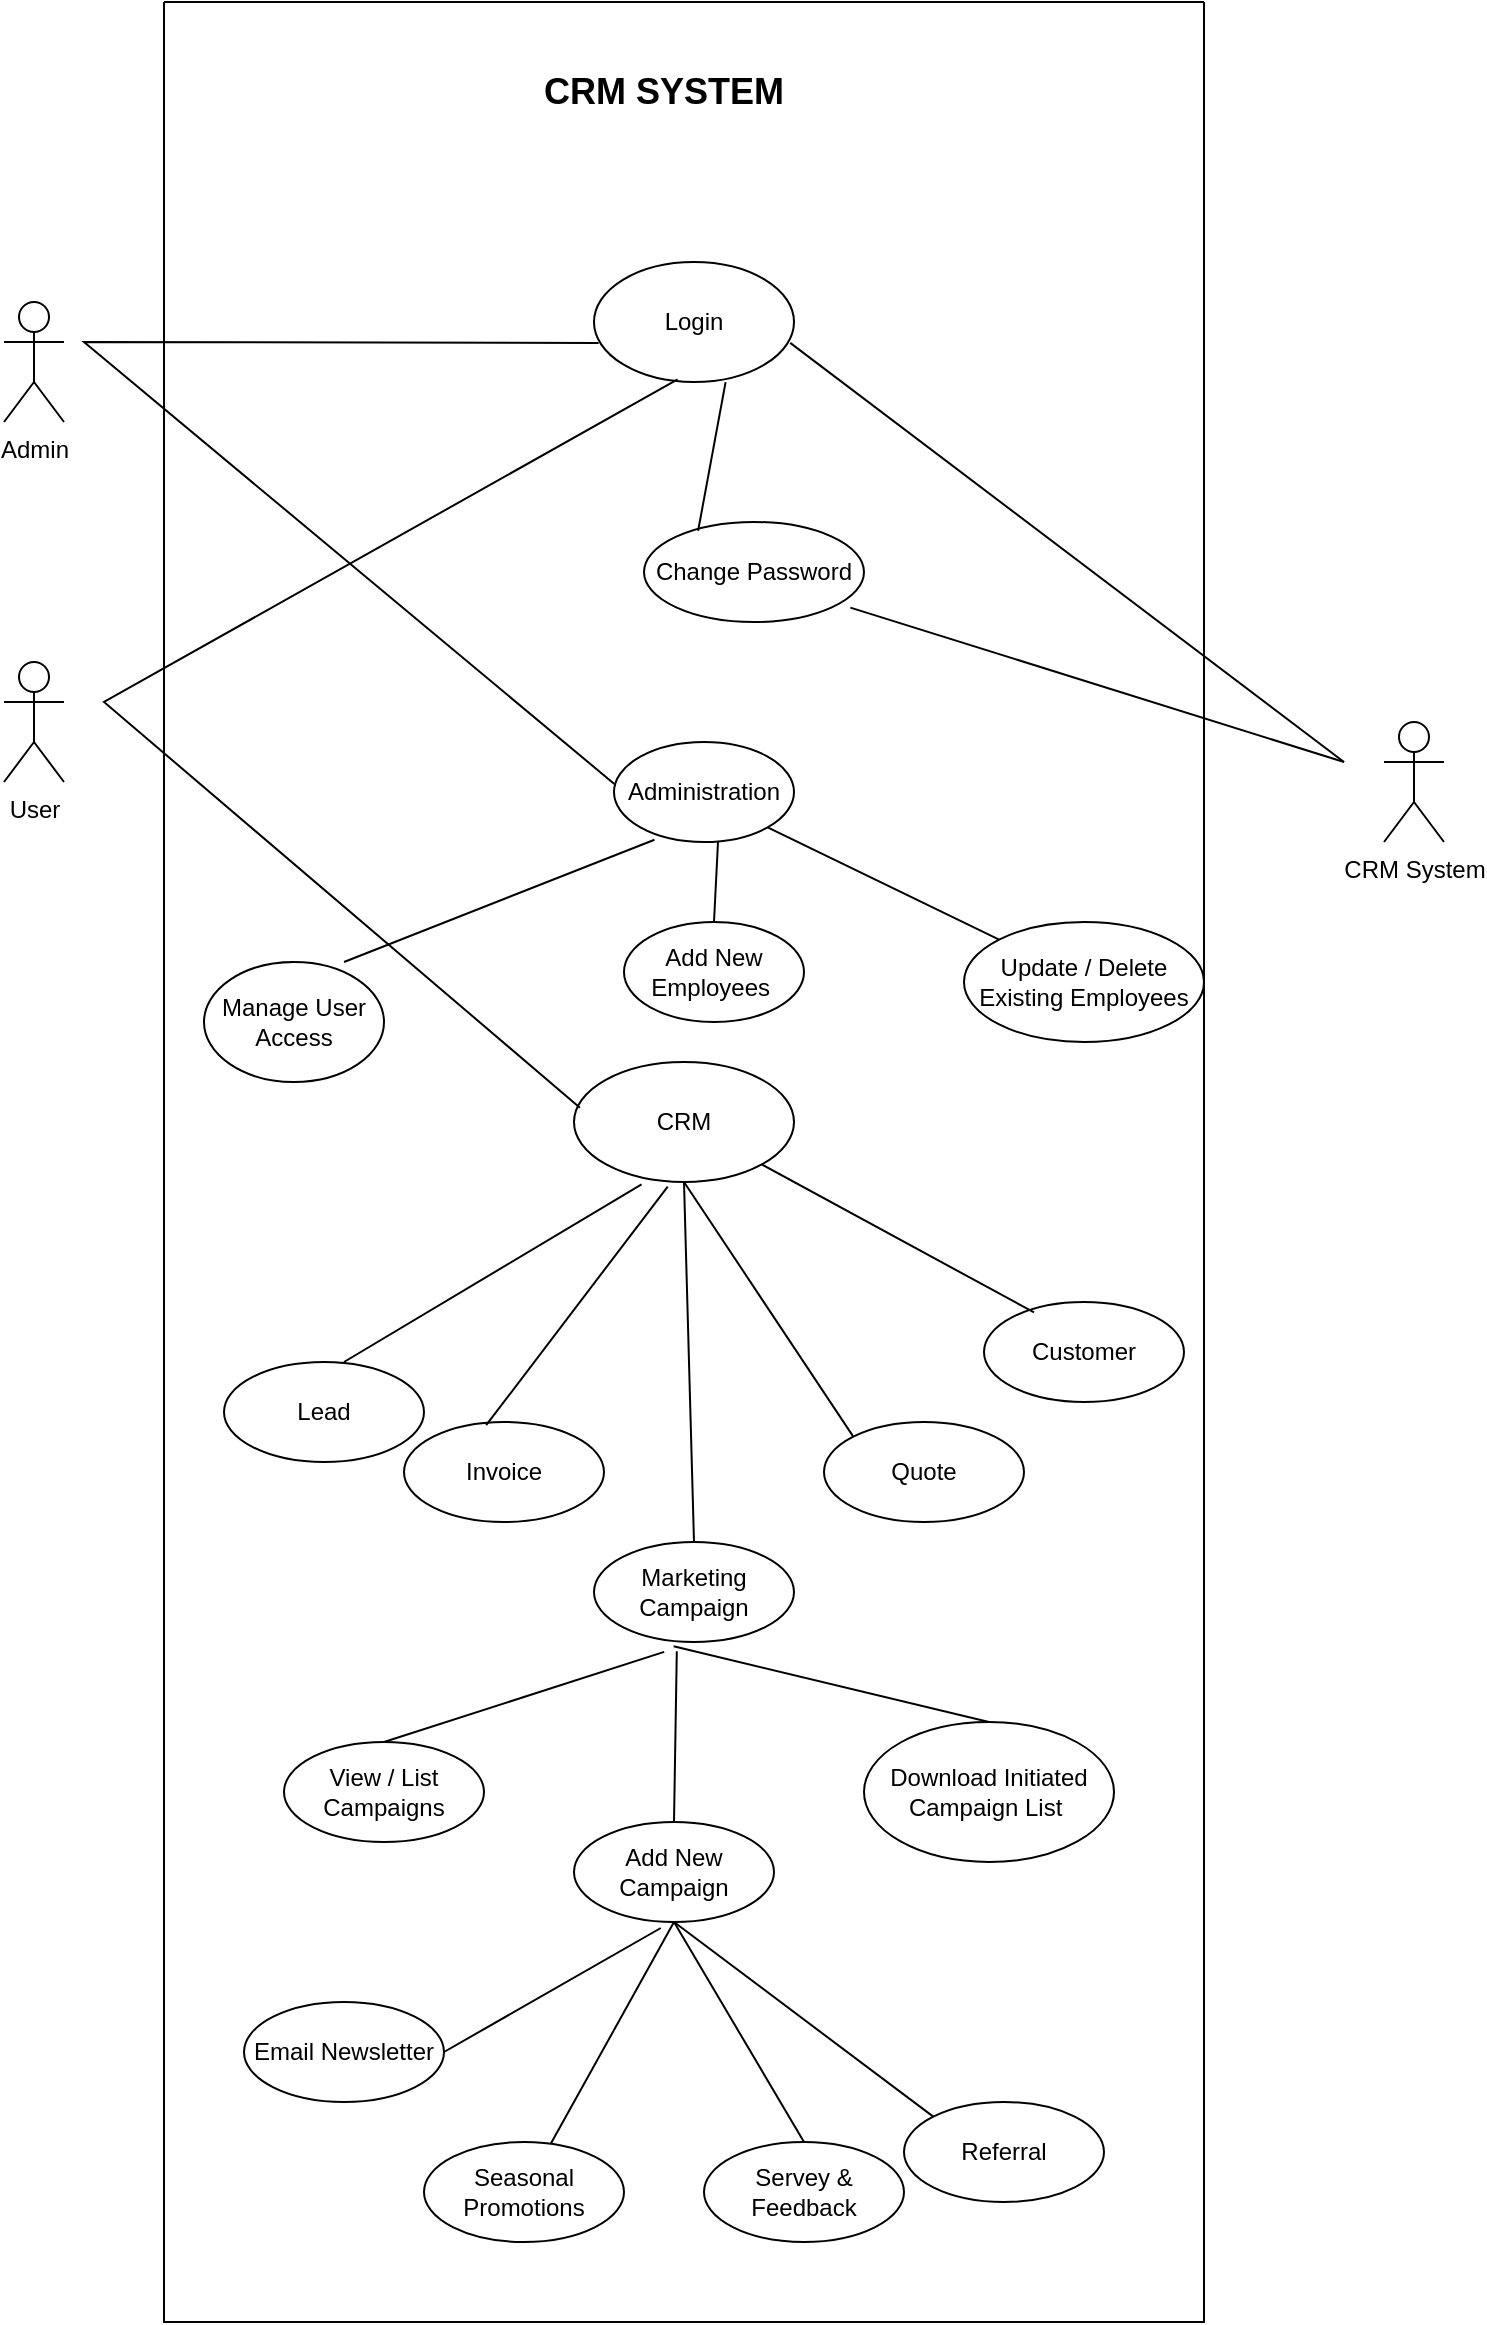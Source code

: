 <mxfile version="22.0.2" type="device">
  <diagram name="Page-1" id="BhB-hEoeP_Yzxlgl3xib">
    <mxGraphModel dx="1036" dy="1706" grid="1" gridSize="10" guides="1" tooltips="1" connect="1" arrows="1" fold="1" page="1" pageScale="1" pageWidth="850" pageHeight="1100" math="0" shadow="0">
      <root>
        <mxCell id="0" />
        <mxCell id="1" parent="0" />
        <mxCell id="47GIOMThR4z07SBP2G1q-1" value="Admin" style="shape=umlActor;verticalLabelPosition=bottom;verticalAlign=top;html=1;outlineConnect=0;" parent="1" vertex="1">
          <mxGeometry x="90" y="-10" width="30" height="60" as="geometry" />
        </mxCell>
        <mxCell id="47GIOMThR4z07SBP2G1q-5" value="User" style="shape=umlActor;verticalLabelPosition=bottom;verticalAlign=top;html=1;outlineConnect=0;" parent="1" vertex="1">
          <mxGeometry x="90" y="170" width="30" height="60" as="geometry" />
        </mxCell>
        <mxCell id="47GIOMThR4z07SBP2G1q-6" value="CRM System" style="shape=umlActor;verticalLabelPosition=bottom;verticalAlign=top;html=1;outlineConnect=0;" parent="1" vertex="1">
          <mxGeometry x="780" y="200" width="30" height="60" as="geometry" />
        </mxCell>
        <mxCell id="47GIOMThR4z07SBP2G1q-15" value="" style="endArrow=none;html=1;rounded=0;exitX=0.938;exitY=0.856;exitDx=0;exitDy=0;exitPerimeter=0;" parent="1" source="47GIOMThR4z07SBP2G1q-14" edge="1">
          <mxGeometry width="50" height="50" relative="1" as="geometry">
            <mxPoint x="400" y="300" as="sourcePoint" />
            <mxPoint x="760" y="220" as="targetPoint" />
          </mxGeometry>
        </mxCell>
        <mxCell id="D7iBX-Xfe5lmwznPaFMK-30" value="" style="endArrow=none;html=1;rounded=0;entryX=0.981;entryY=0.674;entryDx=0;entryDy=0;entryPerimeter=0;" parent="1" target="47GIOMThR4z07SBP2G1q-4" edge="1">
          <mxGeometry width="50" height="50" relative="1" as="geometry">
            <mxPoint x="760" y="220" as="sourcePoint" />
            <mxPoint x="430" y="380" as="targetPoint" />
          </mxGeometry>
        </mxCell>
        <mxCell id="xV5SVKu7XudcPo9lz0pT-2" value="" style="swimlane;startSize=0;" parent="1" vertex="1">
          <mxGeometry x="170" y="-160" width="520" height="1160" as="geometry" />
        </mxCell>
        <mxCell id="47GIOMThR4z07SBP2G1q-4" value="Login" style="ellipse;whiteSpace=wrap;html=1;" parent="xV5SVKu7XudcPo9lz0pT-2" vertex="1">
          <mxGeometry x="215" y="130" width="100" height="60" as="geometry" />
        </mxCell>
        <mxCell id="47GIOMThR4z07SBP2G1q-14" value="Change Password" style="ellipse;whiteSpace=wrap;html=1;" parent="xV5SVKu7XudcPo9lz0pT-2" vertex="1">
          <mxGeometry x="240" y="260" width="110" height="50" as="geometry" />
        </mxCell>
        <mxCell id="47GIOMThR4z07SBP2G1q-21" value="" style="endArrow=none;html=1;rounded=0;exitX=0.658;exitY=1.001;exitDx=0;exitDy=0;exitPerimeter=0;entryX=0.246;entryY=0.088;entryDx=0;entryDy=0;entryPerimeter=0;" parent="xV5SVKu7XudcPo9lz0pT-2" source="47GIOMThR4z07SBP2G1q-4" target="47GIOMThR4z07SBP2G1q-14" edge="1">
          <mxGeometry width="50" height="50" relative="1" as="geometry">
            <mxPoint x="120" y="320" as="sourcePoint" />
            <mxPoint x="170" y="270" as="targetPoint" />
          </mxGeometry>
        </mxCell>
        <mxCell id="47GIOMThR4z07SBP2G1q-9" value="Administration" style="ellipse;whiteSpace=wrap;html=1;" parent="xV5SVKu7XudcPo9lz0pT-2" vertex="1">
          <mxGeometry x="225" y="370" width="90" height="50" as="geometry" />
        </mxCell>
        <mxCell id="47GIOMThR4z07SBP2G1q-2" value="" style="endArrow=none;html=1;rounded=0;exitX=0.002;exitY=0.42;exitDx=0;exitDy=0;exitPerimeter=0;entryX=0.023;entryY=0.674;entryDx=0;entryDy=0;entryPerimeter=0;" parent="xV5SVKu7XudcPo9lz0pT-2" source="47GIOMThR4z07SBP2G1q-9" target="47GIOMThR4z07SBP2G1q-4" edge="1">
          <mxGeometry width="50" height="50" relative="1" as="geometry">
            <mxPoint x="150" y="290" as="sourcePoint" />
            <mxPoint x="150" y="170" as="targetPoint" />
            <Array as="points">
              <mxPoint x="-40" y="170" />
            </Array>
          </mxGeometry>
        </mxCell>
        <mxCell id="47GIOMThR4z07SBP2G1q-13" value="Update / Delete Existing Employees" style="ellipse;whiteSpace=wrap;html=1;" parent="xV5SVKu7XudcPo9lz0pT-2" vertex="1">
          <mxGeometry x="400" y="460" width="120" height="60" as="geometry" />
        </mxCell>
        <mxCell id="47GIOMThR4z07SBP2G1q-10" value="" style="endArrow=none;html=1;rounded=0;entryX=0;entryY=0;entryDx=0;entryDy=0;exitX=1;exitY=1;exitDx=0;exitDy=0;" parent="xV5SVKu7XudcPo9lz0pT-2" source="47GIOMThR4z07SBP2G1q-9" target="47GIOMThR4z07SBP2G1q-13" edge="1">
          <mxGeometry width="50" height="50" relative="1" as="geometry">
            <mxPoint x="90" y="250" as="sourcePoint" />
            <mxPoint x="370" y="250" as="targetPoint" />
            <Array as="points" />
          </mxGeometry>
        </mxCell>
        <mxCell id="47GIOMThR4z07SBP2G1q-12" value="Add New Employees&amp;nbsp;" style="ellipse;whiteSpace=wrap;html=1;" parent="xV5SVKu7XudcPo9lz0pT-2" vertex="1">
          <mxGeometry x="230" y="460" width="90" height="50" as="geometry" />
        </mxCell>
        <mxCell id="47GIOMThR4z07SBP2G1q-18" value="" style="endArrow=none;html=1;rounded=0;exitX=0.5;exitY=0;exitDx=0;exitDy=0;entryX=0.578;entryY=0.992;entryDx=0;entryDy=0;entryPerimeter=0;" parent="xV5SVKu7XudcPo9lz0pT-2" source="47GIOMThR4z07SBP2G1q-12" target="47GIOMThR4z07SBP2G1q-9" edge="1">
          <mxGeometry width="50" height="50" relative="1" as="geometry">
            <mxPoint x="230" y="390" as="sourcePoint" />
            <mxPoint x="250" y="360" as="targetPoint" />
          </mxGeometry>
        </mxCell>
        <mxCell id="47GIOMThR4z07SBP2G1q-11" value="Manage User Access" style="ellipse;whiteSpace=wrap;html=1;" parent="xV5SVKu7XudcPo9lz0pT-2" vertex="1">
          <mxGeometry x="20" y="480" width="90" height="60" as="geometry" />
        </mxCell>
        <mxCell id="47GIOMThR4z07SBP2G1q-19" value="" style="endArrow=none;html=1;rounded=0;exitX=0.778;exitY=0;exitDx=0;exitDy=0;exitPerimeter=0;entryX=0.225;entryY=0.977;entryDx=0;entryDy=0;entryPerimeter=0;" parent="xV5SVKu7XudcPo9lz0pT-2" source="47GIOMThR4z07SBP2G1q-11" target="47GIOMThR4z07SBP2G1q-9" edge="1">
          <mxGeometry width="50" height="50" relative="1" as="geometry">
            <mxPoint x="150" y="490" as="sourcePoint" />
            <mxPoint x="385" y="499" as="targetPoint" />
            <Array as="points" />
          </mxGeometry>
        </mxCell>
        <mxCell id="47GIOMThR4z07SBP2G1q-23" value="CRM" style="ellipse;whiteSpace=wrap;html=1;" parent="xV5SVKu7XudcPo9lz0pT-2" vertex="1">
          <mxGeometry x="205" y="530" width="110" height="60" as="geometry" />
        </mxCell>
        <mxCell id="47GIOMThR4z07SBP2G1q-3" value="" style="endArrow=none;html=1;rounded=0;exitX=0.418;exitY=0.978;exitDx=0;exitDy=0;exitPerimeter=0;entryX=0.027;entryY=0.381;entryDx=0;entryDy=0;entryPerimeter=0;" parent="xV5SVKu7XudcPo9lz0pT-2" source="47GIOMThR4z07SBP2G1q-4" target="47GIOMThR4z07SBP2G1q-23" edge="1">
          <mxGeometry width="50" height="50" relative="1" as="geometry">
            <mxPoint x="180" y="430" as="sourcePoint" />
            <mxPoint x="220" y="590" as="targetPoint" />
            <Array as="points">
              <mxPoint x="-30" y="350" />
            </Array>
          </mxGeometry>
        </mxCell>
        <mxCell id="D7iBX-Xfe5lmwznPaFMK-12" value="Customer" style="ellipse;whiteSpace=wrap;html=1;" parent="xV5SVKu7XudcPo9lz0pT-2" vertex="1">
          <mxGeometry x="410" y="650" width="100" height="50" as="geometry" />
        </mxCell>
        <mxCell id="D7iBX-Xfe5lmwznPaFMK-16" value="" style="endArrow=none;html=1;rounded=0;entryX=1;entryY=1;entryDx=0;entryDy=0;exitX=0.25;exitY=0.104;exitDx=0;exitDy=0;exitPerimeter=0;" parent="xV5SVKu7XudcPo9lz0pT-2" source="D7iBX-Xfe5lmwznPaFMK-12" target="47GIOMThR4z07SBP2G1q-23" edge="1">
          <mxGeometry width="50" height="50" relative="1" as="geometry">
            <mxPoint x="260" y="780" as="sourcePoint" />
            <mxPoint x="310" y="730" as="targetPoint" />
          </mxGeometry>
        </mxCell>
        <mxCell id="D7iBX-Xfe5lmwznPaFMK-11" value="Quote" style="ellipse;whiteSpace=wrap;html=1;" parent="xV5SVKu7XudcPo9lz0pT-2" vertex="1">
          <mxGeometry x="330" y="710" width="100" height="50" as="geometry" />
        </mxCell>
        <mxCell id="D7iBX-Xfe5lmwznPaFMK-15" value="" style="endArrow=none;html=1;rounded=0;entryX=0.5;entryY=1;entryDx=0;entryDy=0;exitX=0;exitY=0;exitDx=0;exitDy=0;" parent="xV5SVKu7XudcPo9lz0pT-2" source="D7iBX-Xfe5lmwznPaFMK-11" target="47GIOMThR4z07SBP2G1q-23" edge="1">
          <mxGeometry width="50" height="50" relative="1" as="geometry">
            <mxPoint x="250" y="770" as="sourcePoint" />
            <mxPoint x="300" y="720" as="targetPoint" />
          </mxGeometry>
        </mxCell>
        <mxCell id="D7iBX-Xfe5lmwznPaFMK-2" value="Marketing Campaign" style="ellipse;whiteSpace=wrap;html=1;" parent="xV5SVKu7XudcPo9lz0pT-2" vertex="1">
          <mxGeometry x="215" y="770" width="100" height="50" as="geometry" />
        </mxCell>
        <mxCell id="D7iBX-Xfe5lmwznPaFMK-17" value="" style="endArrow=none;html=1;rounded=0;entryX=0.5;entryY=1;entryDx=0;entryDy=0;exitX=0.5;exitY=0;exitDx=0;exitDy=0;" parent="xV5SVKu7XudcPo9lz0pT-2" source="D7iBX-Xfe5lmwznPaFMK-2" target="47GIOMThR4z07SBP2G1q-23" edge="1">
          <mxGeometry width="50" height="50" relative="1" as="geometry">
            <mxPoint x="270" y="790" as="sourcePoint" />
            <mxPoint x="320" y="740" as="targetPoint" />
          </mxGeometry>
        </mxCell>
        <mxCell id="D7iBX-Xfe5lmwznPaFMK-10" value="Invoice" style="ellipse;whiteSpace=wrap;html=1;" parent="xV5SVKu7XudcPo9lz0pT-2" vertex="1">
          <mxGeometry x="120" y="710" width="100" height="50" as="geometry" />
        </mxCell>
        <mxCell id="D7iBX-Xfe5lmwznPaFMK-14" value="" style="endArrow=none;html=1;rounded=0;entryX=0.426;entryY=1.038;entryDx=0;entryDy=0;entryPerimeter=0;exitX=0.411;exitY=0.032;exitDx=0;exitDy=0;exitPerimeter=0;" parent="xV5SVKu7XudcPo9lz0pT-2" source="D7iBX-Xfe5lmwznPaFMK-10" target="47GIOMThR4z07SBP2G1q-23" edge="1">
          <mxGeometry width="50" height="50" relative="1" as="geometry">
            <mxPoint x="240" y="760" as="sourcePoint" />
            <mxPoint x="290" y="710" as="targetPoint" />
          </mxGeometry>
        </mxCell>
        <mxCell id="D7iBX-Xfe5lmwznPaFMK-9" value="Lead" style="ellipse;whiteSpace=wrap;html=1;" parent="xV5SVKu7XudcPo9lz0pT-2" vertex="1">
          <mxGeometry x="30" y="680" width="100" height="50" as="geometry" />
        </mxCell>
        <mxCell id="D7iBX-Xfe5lmwznPaFMK-13" value="" style="endArrow=none;html=1;rounded=0;entryX=0.307;entryY=1.02;entryDx=0;entryDy=0;entryPerimeter=0;exitX=0.6;exitY=0;exitDx=0;exitDy=0;exitPerimeter=0;" parent="xV5SVKu7XudcPo9lz0pT-2" source="D7iBX-Xfe5lmwznPaFMK-9" target="47GIOMThR4z07SBP2G1q-23" edge="1">
          <mxGeometry width="50" height="50" relative="1" as="geometry">
            <mxPoint x="230" y="750" as="sourcePoint" />
            <mxPoint x="280" y="700" as="targetPoint" />
          </mxGeometry>
        </mxCell>
        <mxCell id="D7iBX-Xfe5lmwznPaFMK-21" value="Download Initiated Campaign List&amp;nbsp;" style="ellipse;whiteSpace=wrap;html=1;" parent="xV5SVKu7XudcPo9lz0pT-2" vertex="1">
          <mxGeometry x="350" y="860" width="125" height="70" as="geometry" />
        </mxCell>
        <mxCell id="D7iBX-Xfe5lmwznPaFMK-25" value="" style="endArrow=none;html=1;rounded=0;entryX=0.398;entryY=1.042;entryDx=0;entryDy=0;entryPerimeter=0;exitX=0.5;exitY=0;exitDx=0;exitDy=0;" parent="xV5SVKu7XudcPo9lz0pT-2" source="D7iBX-Xfe5lmwznPaFMK-21" target="D7iBX-Xfe5lmwznPaFMK-2" edge="1">
          <mxGeometry width="50" height="50" relative="1" as="geometry">
            <mxPoint x="30" y="670" as="sourcePoint" />
            <mxPoint x="189" y="611" as="targetPoint" />
          </mxGeometry>
        </mxCell>
        <mxCell id="D7iBX-Xfe5lmwznPaFMK-22" value="View / List Campaigns" style="ellipse;whiteSpace=wrap;html=1;" parent="xV5SVKu7XudcPo9lz0pT-2" vertex="1">
          <mxGeometry x="60" y="870" width="100" height="50" as="geometry" />
        </mxCell>
        <mxCell id="D7iBX-Xfe5lmwznPaFMK-26" value="" style="endArrow=none;html=1;rounded=0;entryX=0.351;entryY=1.099;entryDx=0;entryDy=0;entryPerimeter=0;exitX=0.5;exitY=0;exitDx=0;exitDy=0;" parent="xV5SVKu7XudcPo9lz0pT-2" source="D7iBX-Xfe5lmwznPaFMK-22" target="D7iBX-Xfe5lmwznPaFMK-2" edge="1">
          <mxGeometry width="50" height="50" relative="1" as="geometry">
            <mxPoint x="40" y="680" as="sourcePoint" />
            <mxPoint x="199" y="621" as="targetPoint" />
          </mxGeometry>
        </mxCell>
        <mxCell id="D7iBX-Xfe5lmwznPaFMK-23" value="Add New Campaign" style="ellipse;whiteSpace=wrap;html=1;" parent="xV5SVKu7XudcPo9lz0pT-2" vertex="1">
          <mxGeometry x="205" y="910" width="100" height="50" as="geometry" />
        </mxCell>
        <mxCell id="xV5SVKu7XudcPo9lz0pT-5" value="&lt;font style=&quot;font-size: 18px;&quot;&gt;&lt;b&gt;CRM SYSTEM&lt;/b&gt;&lt;/font&gt;" style="text;html=1;strokeColor=none;fillColor=none;align=center;verticalAlign=middle;whiteSpace=wrap;rounded=0;" parent="xV5SVKu7XudcPo9lz0pT-2" vertex="1">
          <mxGeometry x="120" y="30" width="260" height="30" as="geometry" />
        </mxCell>
        <mxCell id="PVKErnwCxlJxxTO6dsBT-4" value="" style="endArrow=none;html=1;rounded=0;" edge="1" parent="xV5SVKu7XudcPo9lz0pT-2" source="PVKErnwCxlJxxTO6dsBT-6">
          <mxGeometry width="50" height="50" relative="1" as="geometry">
            <mxPoint x="255" y="1030" as="sourcePoint" />
            <mxPoint x="255" y="960" as="targetPoint" />
          </mxGeometry>
        </mxCell>
        <mxCell id="PVKErnwCxlJxxTO6dsBT-8" value="Referral" style="ellipse;whiteSpace=wrap;html=1;" vertex="1" parent="xV5SVKu7XudcPo9lz0pT-2">
          <mxGeometry x="370" y="1050" width="100" height="50" as="geometry" />
        </mxCell>
        <mxCell id="PVKErnwCxlJxxTO6dsBT-7" value="Servey &amp;amp; Feedback" style="ellipse;whiteSpace=wrap;html=1;" vertex="1" parent="xV5SVKu7XudcPo9lz0pT-2">
          <mxGeometry x="270" y="1070" width="100" height="50" as="geometry" />
        </mxCell>
        <mxCell id="PVKErnwCxlJxxTO6dsBT-6" value="Seasonal Promotions" style="ellipse;whiteSpace=wrap;html=1;" vertex="1" parent="xV5SVKu7XudcPo9lz0pT-2">
          <mxGeometry x="130" y="1070" width="100" height="50" as="geometry" />
        </mxCell>
        <mxCell id="PVKErnwCxlJxxTO6dsBT-5" value="Email Newsletter" style="ellipse;whiteSpace=wrap;html=1;" vertex="1" parent="xV5SVKu7XudcPo9lz0pT-2">
          <mxGeometry x="40" y="1000" width="100" height="50" as="geometry" />
        </mxCell>
        <mxCell id="PVKErnwCxlJxxTO6dsBT-12" value="" style="endArrow=none;html=1;rounded=0;entryX=0.5;entryY=1;entryDx=0;entryDy=0;exitX=0;exitY=0;exitDx=0;exitDy=0;" edge="1" parent="xV5SVKu7XudcPo9lz0pT-2" source="PVKErnwCxlJxxTO6dsBT-8" target="D7iBX-Xfe5lmwznPaFMK-23">
          <mxGeometry width="50" height="50" relative="1" as="geometry">
            <mxPoint x="295" y="1070" as="sourcePoint" />
            <mxPoint x="295" y="1000" as="targetPoint" />
          </mxGeometry>
        </mxCell>
        <mxCell id="PVKErnwCxlJxxTO6dsBT-10" value="" style="endArrow=none;html=1;rounded=0;exitX=1;exitY=0.5;exitDx=0;exitDy=0;entryX=0.434;entryY=1.06;entryDx=0;entryDy=0;entryPerimeter=0;" edge="1" parent="xV5SVKu7XudcPo9lz0pT-2" source="PVKErnwCxlJxxTO6dsBT-5" target="D7iBX-Xfe5lmwznPaFMK-23">
          <mxGeometry width="50" height="50" relative="1" as="geometry">
            <mxPoint x="275" y="1050" as="sourcePoint" />
            <mxPoint x="275" y="980" as="targetPoint" />
          </mxGeometry>
        </mxCell>
        <mxCell id="PVKErnwCxlJxxTO6dsBT-11" value="" style="endArrow=none;html=1;rounded=0;exitX=0.5;exitY=0;exitDx=0;exitDy=0;entryX=0.5;entryY=1;entryDx=0;entryDy=0;" edge="1" parent="xV5SVKu7XudcPo9lz0pT-2" source="PVKErnwCxlJxxTO6dsBT-7" target="D7iBX-Xfe5lmwznPaFMK-23">
          <mxGeometry width="50" height="50" relative="1" as="geometry">
            <mxPoint x="285" y="1060" as="sourcePoint" />
            <mxPoint x="285" y="990" as="targetPoint" />
          </mxGeometry>
        </mxCell>
        <mxCell id="PVKErnwCxlJxxTO6dsBT-3" value="" style="endArrow=none;html=1;rounded=0;entryX=0.414;entryY=1.092;entryDx=0;entryDy=0;entryPerimeter=0;exitX=0.5;exitY=0;exitDx=0;exitDy=0;" edge="1" parent="xV5SVKu7XudcPo9lz0pT-2" source="D7iBX-Xfe5lmwznPaFMK-23" target="D7iBX-Xfe5lmwznPaFMK-2">
          <mxGeometry width="50" height="50" relative="1" as="geometry">
            <mxPoint x="260" y="900" as="sourcePoint" />
            <mxPoint x="260" y="830" as="targetPoint" />
          </mxGeometry>
        </mxCell>
      </root>
    </mxGraphModel>
  </diagram>
</mxfile>
